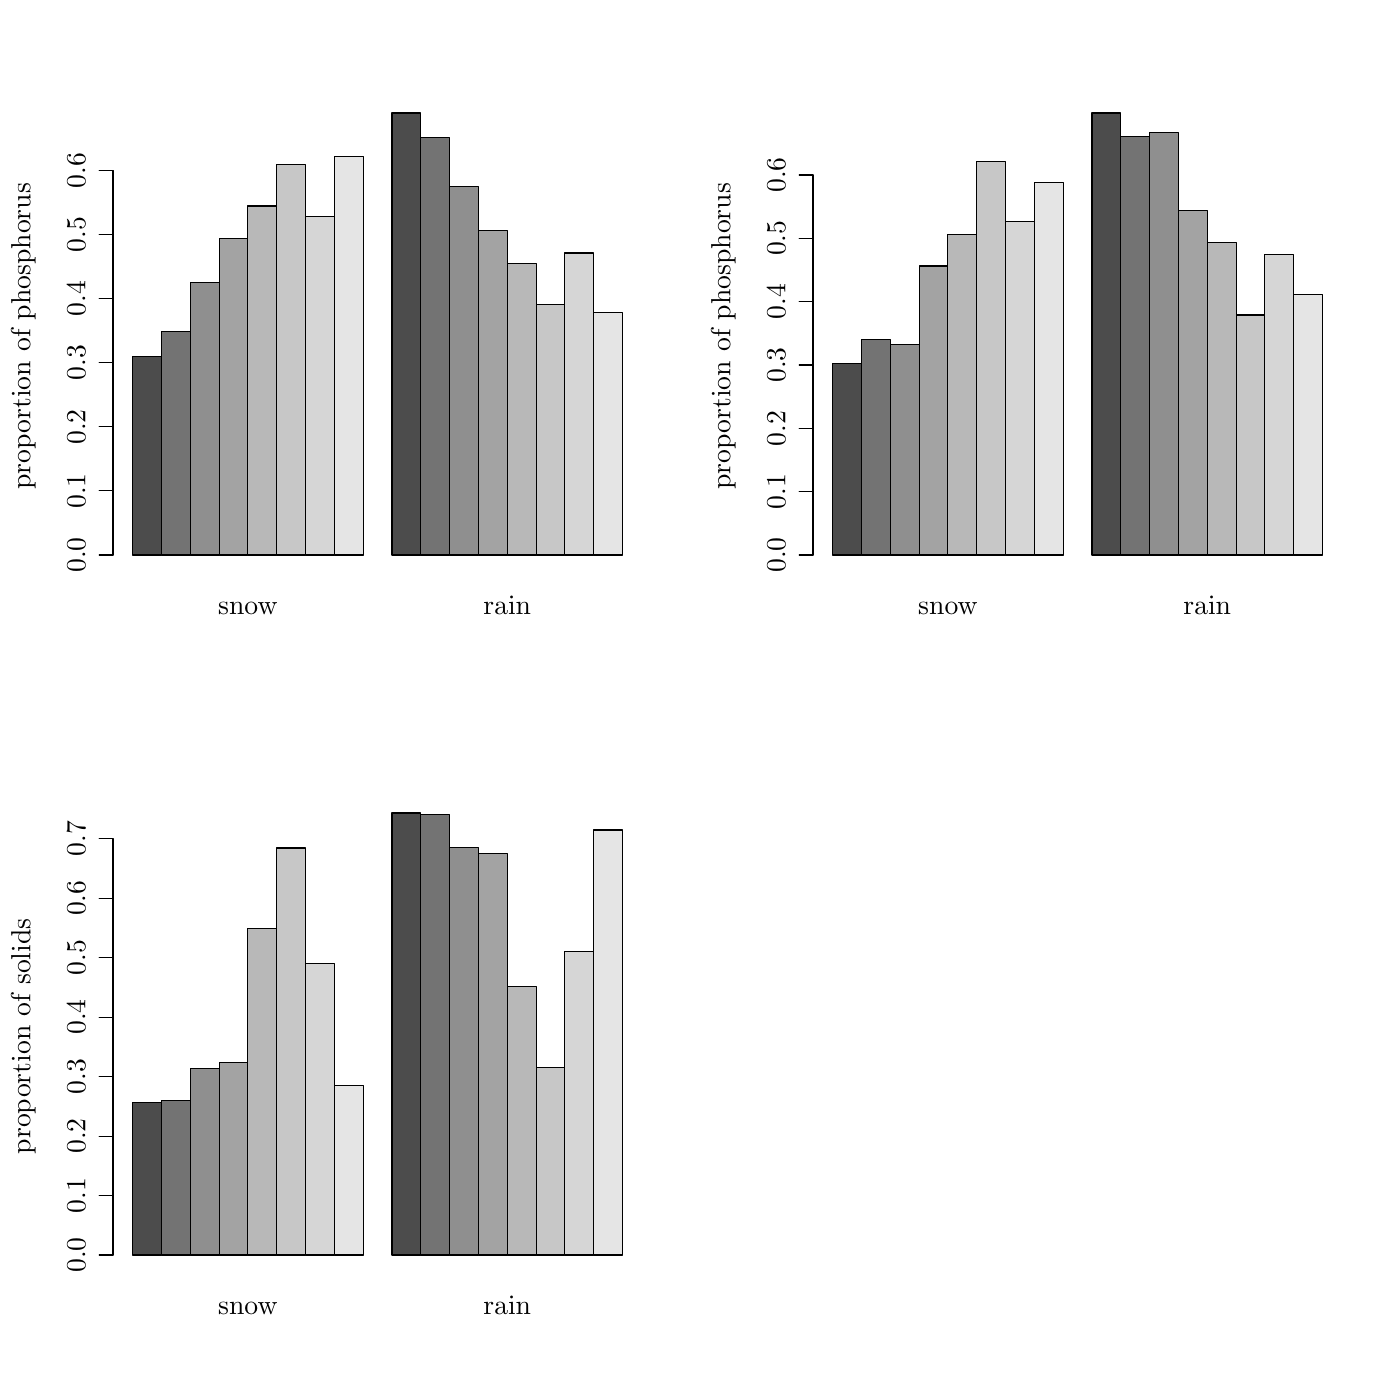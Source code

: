 % Created by tikzDevice version 0.6.2 on 2012-06-18 14:11:00
% !TEX encoding = UTF-8 Unicode
\documentclass[10pt]{article}
\nonstopmode

\usepackage{tikz}

\usepackage[active,tightpage,psfixbb]{preview}

\PreviewEnvironment{pgfpicture}

\setlength\PreviewBorder{0pt}

\newcommand{\SweaveOpts}[1]{}  % do not interfere with LaTeX
\newcommand{\SweaveInput}[1]{} % because they are not real TeX commands
\newcommand{\Sexpr}[1]{}       % will only be parsed by R


\usepackage{geometry}                % See geometry.pdf to learn the layout options. There are lots.
\geometry{letterpaper}                   % ... or a4paper or a5paper or ... 
%\geometry{landscape}                % Activate for for rotated page geometry
\usepackage[parfill]{parskip}    % Activate to begin paragraphs with an empty line rather than an indent
\usepackage[cm]{fullpage}
\usepackage{graphicx}
\usepackage{amssymb}
\usepackage[margin=20pt, font=small, labelfont=sc, labelsep=endash]{caption}
\usepackage{subfig}
\usepackage{multirow}
\usepackage{amstext}
\usepackage{verbatim}
%\usepackage{pstricks, pst-node,pst-tree}


\title{Analysis of loadings}
\author{Wesley Brooks}
\date{}                                           % Activate to display a given date or no date


\begin{document}

\begin{tikzpicture}[x=1pt,y=1pt]
\definecolor[named]{drawColor}{rgb}{0.00,0.00,0.00}
\definecolor[named]{fillColor}{rgb}{1.00,1.00,1.00}
\fill[color=fillColor,fill opacity=0.00,] (0,0) rectangle (505.89,505.89);
\begin{scope}
\path[clip] (  0.00,252.94) rectangle (252.94,505.89);
\definecolor[named]{drawColor}{rgb}{0.05,0.00,0.33}
\definecolor[named]{drawColor}{rgb}{0.00,0.00,0.00}
\definecolor[named]{fillColor}{rgb}{0.30,0.30,0.30}

\draw[color=drawColor,line cap=round,line join=round,fill=fillColor,] ( 47.92,305.34) rectangle ( 58.33,377.15);
\definecolor[named]{fillColor}{rgb}{0.45,0.45,0.45}

\draw[color=drawColor,line cap=round,line join=round,fill=fillColor,] ( 58.33,305.34) rectangle ( 68.74,386.01);
\definecolor[named]{fillColor}{rgb}{0.56,0.56,0.56}

\draw[color=drawColor,line cap=round,line join=round,fill=fillColor,] ( 68.74,305.34) rectangle ( 79.16,403.71);
\definecolor[named]{fillColor}{rgb}{0.64,0.64,0.64}

\draw[color=drawColor,line cap=round,line join=round,fill=fillColor,] ( 79.16,305.34) rectangle ( 89.57,419.57);
\definecolor[named]{fillColor}{rgb}{0.72,0.72,0.72}

\draw[color=drawColor,line cap=round,line join=round,fill=fillColor,] ( 89.57,305.34) rectangle ( 99.99,431.44);
\definecolor[named]{fillColor}{rgb}{0.78,0.78,0.78}

\draw[color=drawColor,line cap=round,line join=round,fill=fillColor,] ( 99.99,305.34) rectangle (110.40,446.38);
\definecolor[named]{fillColor}{rgb}{0.84,0.84,0.84}

\draw[color=drawColor,line cap=round,line join=round,fill=fillColor,] (110.40,305.34) rectangle (120.81,427.74);
\definecolor[named]{fillColor}{rgb}{0.90,0.90,0.90}

\draw[color=drawColor,line cap=round,line join=round,fill=fillColor,] (120.81,305.34) rectangle (131.23,449.36);
\definecolor[named]{fillColor}{rgb}{0.30,0.30,0.30}

\draw[color=drawColor,line cap=round,line join=round,fill=fillColor,] (141.64,305.34) rectangle (152.05,465.05);
\definecolor[named]{fillColor}{rgb}{0.45,0.45,0.45}

\draw[color=drawColor,line cap=round,line join=round,fill=fillColor,] (152.05,305.34) rectangle (162.47,456.19);
\definecolor[named]{fillColor}{rgb}{0.56,0.56,0.56}

\draw[color=drawColor,line cap=round,line join=round,fill=fillColor,] (162.47,305.34) rectangle (172.88,438.49);
\definecolor[named]{fillColor}{rgb}{0.64,0.64,0.64}

\draw[color=drawColor,line cap=round,line join=round,fill=fillColor,] (172.88,305.34) rectangle (183.29,422.63);
\definecolor[named]{fillColor}{rgb}{0.72,0.72,0.72}

\draw[color=drawColor,line cap=round,line join=round,fill=fillColor,] (183.29,305.34) rectangle (193.71,410.76);
\definecolor[named]{fillColor}{rgb}{0.78,0.78,0.78}

\draw[color=drawColor,line cap=round,line join=round,fill=fillColor,] (193.71,305.34) rectangle (204.12,395.82);
\definecolor[named]{fillColor}{rgb}{0.84,0.84,0.84}

\draw[color=drawColor,line cap=round,line join=round,fill=fillColor,] (204.12,305.34) rectangle (214.53,414.46);
\definecolor[named]{fillColor}{rgb}{0.90,0.90,0.90}

\draw[color=drawColor,line cap=round,line join=round,fill=fillColor,] (214.53,305.34) rectangle (224.95,392.84);
\end{scope}
\begin{scope}
\path[clip] (  0.00,  0.00) rectangle (505.89,505.89);
\definecolor[named]{drawColor}{rgb}{0.05,0.00,0.33}
\definecolor[named]{drawColor}{rgb}{0.00,0.00,0.00}

\node[color=drawColor,anchor=base,inner sep=0pt, outer sep=0pt, scale=  1.00] at ( 89.57,283.82) {snow};

\node[color=drawColor,anchor=base,inner sep=0pt, outer sep=0pt, scale=  1.00] at (183.29,283.82) {rain};
\end{scope}
\begin{scope}
\path[clip] (  0.00,252.94) rectangle (252.94,505.89);
\definecolor[named]{drawColor}{rgb}{0.05,0.00,0.33}
\definecolor[named]{drawColor}{rgb}{0.00,0.00,0.00}

\node[rotate= 90.00,color=drawColor,anchor=base,inner sep=0pt, outer sep=0pt, scale=  1.00] at ( 10.96,384.40) {proportion of phosphorus};
\end{scope}
\begin{scope}
\path[clip] (  0.00,  0.00) rectangle (505.89,505.89);
\definecolor[named]{drawColor}{rgb}{0.05,0.00,0.33}
\definecolor[named]{drawColor}{rgb}{0.00,0.00,0.00}

\draw[color=drawColor,line cap=round,line join=round,fill opacity=0.00,] ( 40.84,305.34) -- ( 40.84,444.25);

\draw[color=drawColor,line cap=round,line join=round,fill opacity=0.00,] ( 40.84,305.34) -- ( 35.86,305.34);

\draw[color=drawColor,line cap=round,line join=round,fill opacity=0.00,] ( 40.84,328.49) -- ( 35.86,328.49);

\draw[color=drawColor,line cap=round,line join=round,fill opacity=0.00,] ( 40.84,351.64) -- ( 35.86,351.64);

\draw[color=drawColor,line cap=round,line join=round,fill opacity=0.00,] ( 40.84,374.80) -- ( 35.86,374.80);

\draw[color=drawColor,line cap=round,line join=round,fill opacity=0.00,] ( 40.84,397.95) -- ( 35.86,397.95);

\draw[color=drawColor,line cap=round,line join=round,fill opacity=0.00,] ( 40.84,421.10) -- ( 35.86,421.10);

\draw[color=drawColor,line cap=round,line join=round,fill opacity=0.00,] ( 40.84,444.25) -- ( 35.86,444.25);

\node[rotate= 90.00,color=drawColor,anchor=base,inner sep=0pt, outer sep=0pt, scale=  1.00] at ( 30.88,305.34) {0.0};

\node[rotate= 90.00,color=drawColor,anchor=base,inner sep=0pt, outer sep=0pt, scale=  1.00] at ( 30.88,328.49) {0.1};

\node[rotate= 90.00,color=drawColor,anchor=base,inner sep=0pt, outer sep=0pt, scale=  1.00] at ( 30.88,351.64) {0.2};

\node[rotate= 90.00,color=drawColor,anchor=base,inner sep=0pt, outer sep=0pt, scale=  1.00] at ( 30.88,374.80) {0.3};

\node[rotate= 90.00,color=drawColor,anchor=base,inner sep=0pt, outer sep=0pt, scale=  1.00] at ( 30.88,397.95) {0.4};

\node[rotate= 90.00,color=drawColor,anchor=base,inner sep=0pt, outer sep=0pt, scale=  1.00] at ( 30.88,421.10) {0.5};

\node[rotate= 90.00,color=drawColor,anchor=base,inner sep=0pt, outer sep=0pt, scale=  1.00] at ( 30.88,444.25) {0.6};
\end{scope}
\begin{scope}
\path[clip] (  0.00,  0.00) rectangle (252.94,252.94);
\definecolor[named]{drawColor}{rgb}{0.05,0.00,0.33}
\end{scope}
\begin{scope}
\path[clip] (  0.00,  0.00) rectangle (252.94,252.94);
\definecolor[named]{drawColor}{rgb}{0.05,0.00,0.33}
\definecolor[named]{drawColor}{rgb}{0.00,0.00,0.00}
\definecolor[named]{fillColor}{rgb}{0.30,0.30,0.30}

\draw[color=drawColor,line cap=round,line join=round,fill=fillColor,] ( 47.92, 52.39) rectangle ( 58.33,107.57);
\definecolor[named]{fillColor}{rgb}{0.45,0.45,0.45}

\draw[color=drawColor,line cap=round,line join=round,fill=fillColor,] ( 58.33, 52.39) rectangle ( 68.74,108.15);
\definecolor[named]{fillColor}{rgb}{0.56,0.56,0.56}

\draw[color=drawColor,line cap=round,line join=round,fill=fillColor,] ( 68.74, 52.39) rectangle ( 79.16,119.88);
\definecolor[named]{fillColor}{rgb}{0.64,0.64,0.64}

\draw[color=drawColor,line cap=round,line join=round,fill=fillColor,] ( 79.16, 52.39) rectangle ( 89.57,122.09);
\definecolor[named]{fillColor}{rgb}{0.72,0.72,0.72}

\draw[color=drawColor,line cap=round,line join=round,fill=fillColor,] ( 89.57, 52.39) rectangle ( 99.99,170.39);
\definecolor[named]{fillColor}{rgb}{0.78,0.78,0.78}

\draw[color=drawColor,line cap=round,line join=round,fill=fillColor,] ( 99.99, 52.39) rectangle (110.40,199.46);
\definecolor[named]{fillColor}{rgb}{0.84,0.84,0.84}

\draw[color=drawColor,line cap=round,line join=round,fill=fillColor,] (110.40, 52.39) rectangle (120.81,157.76);
\definecolor[named]{fillColor}{rgb}{0.90,0.90,0.90}

\draw[color=drawColor,line cap=round,line join=round,fill=fillColor,] (120.81, 52.39) rectangle (131.23,113.69);
\definecolor[named]{fillColor}{rgb}{0.30,0.30,0.30}

\draw[color=drawColor,line cap=round,line join=round,fill=fillColor,] (141.64, 52.39) rectangle (152.05,212.11);
\definecolor[named]{fillColor}{rgb}{0.45,0.45,0.45}

\draw[color=drawColor,line cap=round,line join=round,fill=fillColor,] (152.05, 52.39) rectangle (162.47,211.52);
\definecolor[named]{fillColor}{rgb}{0.56,0.56,0.56}

\draw[color=drawColor,line cap=round,line join=round,fill=fillColor,] (162.47, 52.39) rectangle (172.88,199.79);
\definecolor[named]{fillColor}{rgb}{0.64,0.64,0.64}

\draw[color=drawColor,line cap=round,line join=round,fill=fillColor,] (172.88, 52.39) rectangle (183.29,197.58);
\definecolor[named]{fillColor}{rgb}{0.72,0.72,0.72}

\draw[color=drawColor,line cap=round,line join=round,fill=fillColor,] (183.29, 52.39) rectangle (193.71,149.28);
\definecolor[named]{fillColor}{rgb}{0.78,0.78,0.78}

\draw[color=drawColor,line cap=round,line join=round,fill=fillColor,] (193.71, 52.39) rectangle (204.12,120.22);
\definecolor[named]{fillColor}{rgb}{0.84,0.84,0.84}

\draw[color=drawColor,line cap=round,line join=round,fill=fillColor,] (204.12, 52.39) rectangle (214.53,161.91);
\definecolor[named]{fillColor}{rgb}{0.90,0.90,0.90}

\draw[color=drawColor,line cap=round,line join=round,fill=fillColor,] (214.53, 52.39) rectangle (224.95,205.98);
\end{scope}
\begin{scope}
\path[clip] (  0.00,  0.00) rectangle (505.89,505.89);
\definecolor[named]{drawColor}{rgb}{0.05,0.00,0.33}
\definecolor[named]{drawColor}{rgb}{0.00,0.00,0.00}

\node[color=drawColor,anchor=base,inner sep=0pt, outer sep=0pt, scale=  1.00] at ( 89.57, 30.88) {snow};

\node[color=drawColor,anchor=base,inner sep=0pt, outer sep=0pt, scale=  1.00] at (183.29, 30.88) {rain};
\end{scope}
\begin{scope}
\path[clip] (  0.00,  0.00) rectangle (252.94,252.94);
\definecolor[named]{drawColor}{rgb}{0.05,0.00,0.33}
\definecolor[named]{drawColor}{rgb}{0.00,0.00,0.00}

\node[rotate= 90.00,color=drawColor,anchor=base,inner sep=0pt, outer sep=0pt, scale=  1.00] at ( 10.96,131.45) {proportion of solids};
\end{scope}
\begin{scope}
\path[clip] (  0.00,  0.00) rectangle (505.89,505.89);
\definecolor[named]{drawColor}{rgb}{0.05,0.00,0.33}
\definecolor[named]{drawColor}{rgb}{0.00,0.00,0.00}

\draw[color=drawColor,line cap=round,line join=round,fill opacity=0.00,] ( 40.84, 52.39) -- ( 40.84,202.81);

\draw[color=drawColor,line cap=round,line join=round,fill opacity=0.00,] ( 40.84, 52.39) -- ( 35.86, 52.39);

\draw[color=drawColor,line cap=round,line join=round,fill opacity=0.00,] ( 40.84, 73.88) -- ( 35.86, 73.88);

\draw[color=drawColor,line cap=round,line join=round,fill opacity=0.00,] ( 40.84, 95.37) -- ( 35.86, 95.37);

\draw[color=drawColor,line cap=round,line join=round,fill opacity=0.00,] ( 40.84,116.86) -- ( 35.86,116.86);

\draw[color=drawColor,line cap=round,line join=round,fill opacity=0.00,] ( 40.84,138.35) -- ( 35.86,138.35);

\draw[color=drawColor,line cap=round,line join=round,fill opacity=0.00,] ( 40.84,159.84) -- ( 35.86,159.84);

\draw[color=drawColor,line cap=round,line join=round,fill opacity=0.00,] ( 40.84,181.33) -- ( 35.86,181.33);

\draw[color=drawColor,line cap=round,line join=round,fill opacity=0.00,] ( 40.84,202.81) -- ( 35.86,202.81);

\node[rotate= 90.00,color=drawColor,anchor=base,inner sep=0pt, outer sep=0pt, scale=  1.00] at ( 30.88, 52.39) {0.0};

\node[rotate= 90.00,color=drawColor,anchor=base,inner sep=0pt, outer sep=0pt, scale=  1.00] at ( 30.88, 73.88) {0.1};

\node[rotate= 90.00,color=drawColor,anchor=base,inner sep=0pt, outer sep=0pt, scale=  1.00] at ( 30.88, 95.37) {0.2};

\node[rotate= 90.00,color=drawColor,anchor=base,inner sep=0pt, outer sep=0pt, scale=  1.00] at ( 30.88,116.86) {0.3};

\node[rotate= 90.00,color=drawColor,anchor=base,inner sep=0pt, outer sep=0pt, scale=  1.00] at ( 30.88,138.35) {0.4};

\node[rotate= 90.00,color=drawColor,anchor=base,inner sep=0pt, outer sep=0pt, scale=  1.00] at ( 30.88,159.84) {0.5};

\node[rotate= 90.00,color=drawColor,anchor=base,inner sep=0pt, outer sep=0pt, scale=  1.00] at ( 30.88,181.33) {0.6};

\node[rotate= 90.00,color=drawColor,anchor=base,inner sep=0pt, outer sep=0pt, scale=  1.00] at ( 30.88,202.81) {0.7};
\end{scope}
\begin{scope}
\path[clip] (252.94,252.94) rectangle (505.89,505.89);
\definecolor[named]{drawColor}{rgb}{0.05,0.00,0.33}
\end{scope}
\begin{scope}
\path[clip] (252.94,252.94) rectangle (505.89,505.89);
\definecolor[named]{drawColor}{rgb}{0.05,0.00,0.33}
\definecolor[named]{drawColor}{rgb}{0.00,0.00,0.00}
\definecolor[named]{fillColor}{rgb}{0.30,0.30,0.30}

\draw[color=drawColor,line cap=round,line join=round,fill=fillColor,] (300.86,305.34) rectangle (311.28,374.50);
\definecolor[named]{fillColor}{rgb}{0.45,0.45,0.45}

\draw[color=drawColor,line cap=round,line join=round,fill=fillColor,] (311.28,305.34) rectangle (321.69,383.15);
\definecolor[named]{fillColor}{rgb}{0.56,0.56,0.56}

\draw[color=drawColor,line cap=round,line join=round,fill=fillColor,] (321.69,305.34) rectangle (332.10,381.49);
\definecolor[named]{fillColor}{rgb}{0.64,0.64,0.64}

\draw[color=drawColor,line cap=round,line join=round,fill=fillColor,] (332.10,305.34) rectangle (342.52,409.76);
\definecolor[named]{fillColor}{rgb}{0.72,0.72,0.72}

\draw[color=drawColor,line cap=round,line join=round,fill=fillColor,] (342.52,305.34) rectangle (352.93,421.29);
\definecolor[named]{fillColor}{rgb}{0.78,0.78,0.78}

\draw[color=drawColor,line cap=round,line join=round,fill=fillColor,] (352.93,305.34) rectangle (363.34,447.50);
\definecolor[named]{fillColor}{rgb}{0.84,0.84,0.84}

\draw[color=drawColor,line cap=round,line join=round,fill=fillColor,] (363.34,305.34) rectangle (373.76,425.72);
\definecolor[named]{fillColor}{rgb}{0.90,0.90,0.90}

\draw[color=drawColor,line cap=round,line join=round,fill=fillColor,] (373.76,305.34) rectangle (384.17,440.09);
\definecolor[named]{fillColor}{rgb}{0.30,0.30,0.30}

\draw[color=drawColor,line cap=round,line join=round,fill=fillColor,] (394.58,305.34) rectangle (405.00,465.05);
\definecolor[named]{fillColor}{rgb}{0.45,0.45,0.45}

\draw[color=drawColor,line cap=round,line join=round,fill=fillColor,] (405.00,305.34) rectangle (415.41,456.40);
\definecolor[named]{fillColor}{rgb}{0.56,0.56,0.56}

\draw[color=drawColor,line cap=round,line join=round,fill=fillColor,] (415.41,305.34) rectangle (425.82,458.06);
\definecolor[named]{fillColor}{rgb}{0.64,0.64,0.64}

\draw[color=drawColor,line cap=round,line join=round,fill=fillColor,] (425.82,305.34) rectangle (436.24,429.79);
\definecolor[named]{fillColor}{rgb}{0.72,0.72,0.72}

\draw[color=drawColor,line cap=round,line join=round,fill=fillColor,] (436.24,305.34) rectangle (446.65,418.26);
\definecolor[named]{fillColor}{rgb}{0.78,0.78,0.78}

\draw[color=drawColor,line cap=round,line join=round,fill=fillColor,] (446.65,305.34) rectangle (457.07,392.05);
\definecolor[named]{fillColor}{rgb}{0.84,0.84,0.84}

\draw[color=drawColor,line cap=round,line join=round,fill=fillColor,] (457.07,305.34) rectangle (467.48,413.83);
\definecolor[named]{fillColor}{rgb}{0.90,0.90,0.90}

\draw[color=drawColor,line cap=round,line join=round,fill=fillColor,] (467.48,305.34) rectangle (477.89,399.46);
\end{scope}
\begin{scope}
\path[clip] (  0.00,  0.00) rectangle (505.89,505.89);
\definecolor[named]{drawColor}{rgb}{0.05,0.00,0.33}
\definecolor[named]{drawColor}{rgb}{0.00,0.00,0.00}

\node[color=drawColor,anchor=base,inner sep=0pt, outer sep=0pt, scale=  1.00] at (342.52,283.82) {snow};

\node[color=drawColor,anchor=base,inner sep=0pt, outer sep=0pt, scale=  1.00] at (436.24,283.82) {rain};
\end{scope}
\begin{scope}
\path[clip] (252.94,252.94) rectangle (505.89,505.89);
\definecolor[named]{drawColor}{rgb}{0.05,0.00,0.33}
\definecolor[named]{drawColor}{rgb}{0.00,0.00,0.00}

\node[rotate= 90.00,color=drawColor,anchor=base,inner sep=0pt, outer sep=0pt, scale=  1.00] at (263.90,384.40) {proportion of phosphorus};
\end{scope}
\begin{scope}
\path[clip] (  0.00,  0.00) rectangle (505.89,505.89);
\definecolor[named]{drawColor}{rgb}{0.05,0.00,0.33}
\definecolor[named]{drawColor}{rgb}{0.00,0.00,0.00}

\draw[color=drawColor,line cap=round,line join=round,fill opacity=0.00,] (293.78,305.34) -- (293.78,442.66);

\draw[color=drawColor,line cap=round,line join=round,fill opacity=0.00,] (293.78,305.34) -- (288.80,305.34);

\draw[color=drawColor,line cap=round,line join=round,fill opacity=0.00,] (293.78,328.23) -- (288.80,328.23);

\draw[color=drawColor,line cap=round,line join=round,fill opacity=0.00,] (293.78,351.11) -- (288.80,351.11);

\draw[color=drawColor,line cap=round,line join=round,fill opacity=0.00,] (293.78,374.00) -- (288.80,374.00);

\draw[color=drawColor,line cap=round,line join=round,fill opacity=0.00,] (293.78,396.89) -- (288.80,396.89);

\draw[color=drawColor,line cap=round,line join=round,fill opacity=0.00,] (293.78,419.78) -- (288.80,419.78);

\draw[color=drawColor,line cap=round,line join=round,fill opacity=0.00,] (293.78,442.66) -- (288.80,442.66);

\node[rotate= 90.00,color=drawColor,anchor=base,inner sep=0pt, outer sep=0pt, scale=  1.00] at (283.82,305.34) {0.0};

\node[rotate= 90.00,color=drawColor,anchor=base,inner sep=0pt, outer sep=0pt, scale=  1.00] at (283.82,328.23) {0.1};

\node[rotate= 90.00,color=drawColor,anchor=base,inner sep=0pt, outer sep=0pt, scale=  1.00] at (283.82,351.11) {0.2};

\node[rotate= 90.00,color=drawColor,anchor=base,inner sep=0pt, outer sep=0pt, scale=  1.00] at (283.82,374.00) {0.3};

\node[rotate= 90.00,color=drawColor,anchor=base,inner sep=0pt, outer sep=0pt, scale=  1.00] at (283.82,396.89) {0.4};

\node[rotate= 90.00,color=drawColor,anchor=base,inner sep=0pt, outer sep=0pt, scale=  1.00] at (283.82,419.78) {0.5};

\node[rotate= 90.00,color=drawColor,anchor=base,inner sep=0pt, outer sep=0pt, scale=  1.00] at (283.82,442.66) {0.6};
\end{scope}
\end{tikzpicture}

\end{document}
